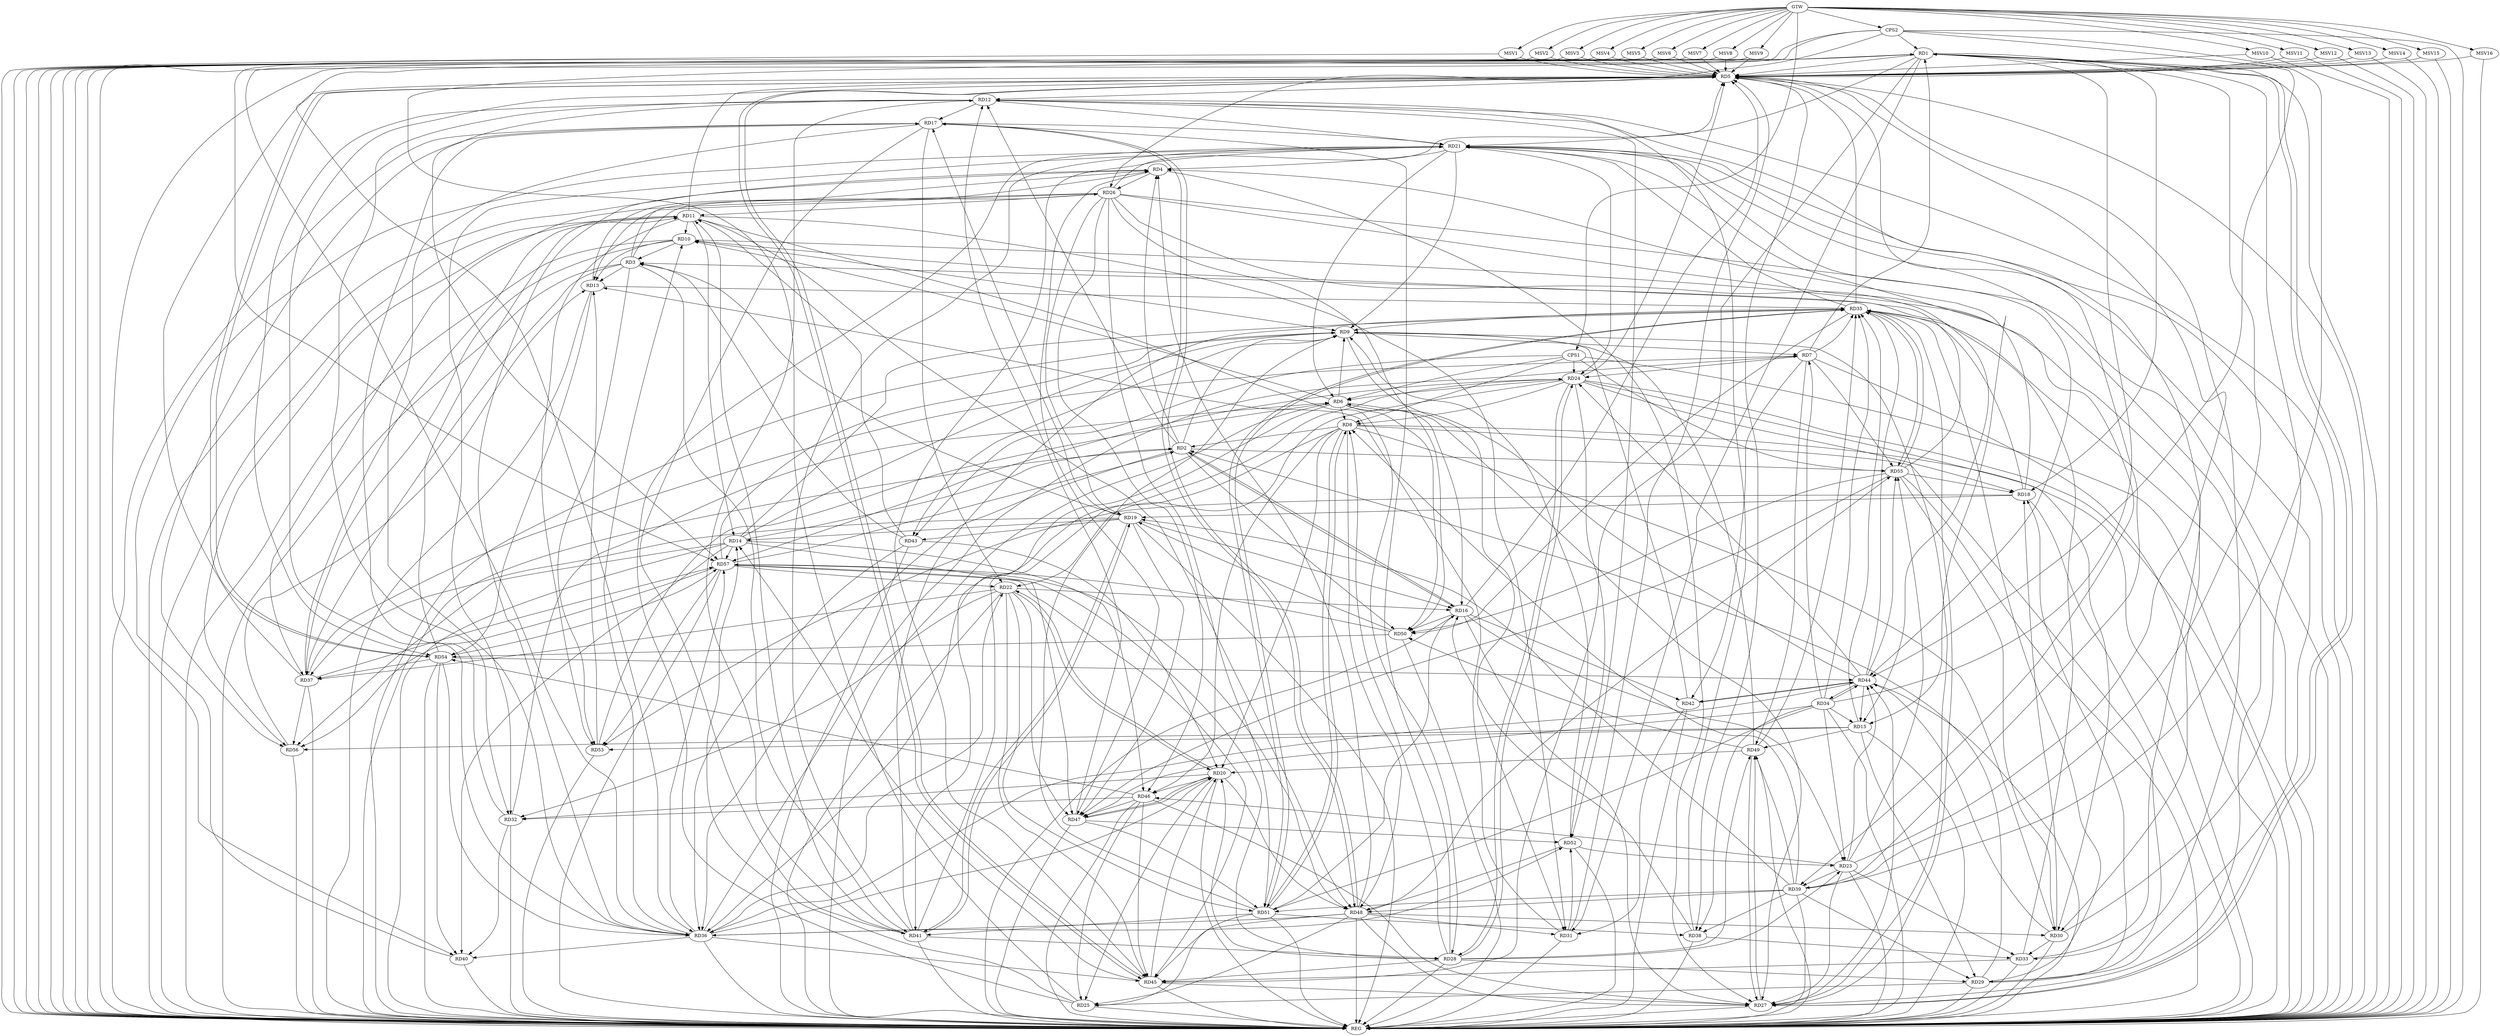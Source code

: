 strict digraph G {
  RD1 [ label="RD1" ];
  RD2 [ label="RD2" ];
  RD3 [ label="RD3" ];
  RD4 [ label="RD4" ];
  RD5 [ label="RD5" ];
  RD6 [ label="RD6" ];
  RD7 [ label="RD7" ];
  RD8 [ label="RD8" ];
  RD9 [ label="RD9" ];
  RD10 [ label="RD10" ];
  RD11 [ label="RD11" ];
  RD12 [ label="RD12" ];
  RD13 [ label="RD13" ];
  RD14 [ label="RD14" ];
  RD15 [ label="RD15" ];
  RD16 [ label="RD16" ];
  RD17 [ label="RD17" ];
  RD18 [ label="RD18" ];
  RD19 [ label="RD19" ];
  RD20 [ label="RD20" ];
  RD21 [ label="RD21" ];
  RD22 [ label="RD22" ];
  RD23 [ label="RD23" ];
  RD24 [ label="RD24" ];
  RD25 [ label="RD25" ];
  RD26 [ label="RD26" ];
  RD27 [ label="RD27" ];
  RD28 [ label="RD28" ];
  RD29 [ label="RD29" ];
  RD30 [ label="RD30" ];
  RD31 [ label="RD31" ];
  RD32 [ label="RD32" ];
  RD33 [ label="RD33" ];
  RD34 [ label="RD34" ];
  RD35 [ label="RD35" ];
  RD36 [ label="RD36" ];
  RD37 [ label="RD37" ];
  RD38 [ label="RD38" ];
  RD39 [ label="RD39" ];
  RD40 [ label="RD40" ];
  RD41 [ label="RD41" ];
  RD42 [ label="RD42" ];
  RD43 [ label="RD43" ];
  RD44 [ label="RD44" ];
  RD45 [ label="RD45" ];
  RD46 [ label="RD46" ];
  RD47 [ label="RD47" ];
  RD48 [ label="RD48" ];
  RD49 [ label="RD49" ];
  RD50 [ label="RD50" ];
  RD51 [ label="RD51" ];
  RD52 [ label="RD52" ];
  RD53 [ label="RD53" ];
  RD54 [ label="RD54" ];
  RD55 [ label="RD55" ];
  RD56 [ label="RD56" ];
  RD57 [ label="RD57" ];
  CPS1 [ label="CPS1" ];
  CPS2 [ label="CPS2" ];
  GTW [ label="GTW" ];
  REG [ label="REG" ];
  MSV1 [ label="MSV1" ];
  MSV2 [ label="MSV2" ];
  MSV3 [ label="MSV3" ];
  MSV4 [ label="MSV4" ];
  MSV5 [ label="MSV5" ];
  MSV6 [ label="MSV6" ];
  MSV7 [ label="MSV7" ];
  MSV8 [ label="MSV8" ];
  MSV9 [ label="MSV9" ];
  MSV10 [ label="MSV10" ];
  MSV11 [ label="MSV11" ];
  MSV12 [ label="MSV12" ];
  MSV13 [ label="MSV13" ];
  MSV14 [ label="MSV14" ];
  MSV15 [ label="MSV15" ];
  MSV16 [ label="MSV16" ];
  RD1 -> RD5;
  RD7 -> RD1;
  RD1 -> RD18;
  RD1 -> RD21;
  RD25 -> RD1;
  RD1 -> RD27;
  RD27 -> RD1;
  RD30 -> RD1;
  RD1 -> RD31;
  RD34 -> RD1;
  RD1 -> RD36;
  RD39 -> RD1;
  RD1 -> RD40;
  RD1 -> RD45;
  RD2 -> RD4;
  RD8 -> RD2;
  RD2 -> RD9;
  RD2 -> RD12;
  RD14 -> RD2;
  RD2 -> RD16;
  RD16 -> RD2;
  RD29 -> RD2;
  RD2 -> RD36;
  RD2 -> RD50;
  RD2 -> RD55;
  RD57 -> RD2;
  RD3 -> RD4;
  RD10 -> RD3;
  RD3 -> RD13;
  RD19 -> RD3;
  RD3 -> RD26;
  RD33 -> RD3;
  RD3 -> RD37;
  RD3 -> RD41;
  RD43 -> RD3;
  RD3 -> RD53;
  RD13 -> RD4;
  RD18 -> RD4;
  RD21 -> RD4;
  RD4 -> RD26;
  RD4 -> RD27;
  RD36 -> RD4;
  RD4 -> RD47;
  RD48 -> RD4;
  RD11 -> RD5;
  RD5 -> RD12;
  RD16 -> RD5;
  RD23 -> RD5;
  RD24 -> RD5;
  RD26 -> RD5;
  RD31 -> RD5;
  RD5 -> RD33;
  RD35 -> RD5;
  RD36 -> RD5;
  RD37 -> RD5;
  RD5 -> RD38;
  RD39 -> RD5;
  RD5 -> RD45;
  RD45 -> RD5;
  RD5 -> RD54;
  RD54 -> RD5;
  RD6 -> RD8;
  RD6 -> RD9;
  RD6 -> RD10;
  RD6 -> RD16;
  RD21 -> RD6;
  RD24 -> RD6;
  RD6 -> RD27;
  RD32 -> RD6;
  RD6 -> RD41;
  RD44 -> RD6;
  RD6 -> RD50;
  RD53 -> RD6;
  RD9 -> RD7;
  RD7 -> RD24;
  RD34 -> RD7;
  RD7 -> RD35;
  RD36 -> RD7;
  RD37 -> RD7;
  RD7 -> RD42;
  RD7 -> RD49;
  RD7 -> RD55;
  RD8 -> RD20;
  RD24 -> RD8;
  RD28 -> RD8;
  RD8 -> RD29;
  RD8 -> RD30;
  RD8 -> RD36;
  RD39 -> RD8;
  RD8 -> RD46;
  RD8 -> RD48;
  RD8 -> RD51;
  RD51 -> RD8;
  RD10 -> RD9;
  RD14 -> RD9;
  RD21 -> RD9;
  RD9 -> RD27;
  RD9 -> RD31;
  RD35 -> RD9;
  RD42 -> RD9;
  RD9 -> RD43;
  RD49 -> RD9;
  RD51 -> RD9;
  RD52 -> RD9;
  RD57 -> RD9;
  RD11 -> RD10;
  RD10 -> RD13;
  RD10 -> RD30;
  RD36 -> RD10;
  RD10 -> RD37;
  RD55 -> RD10;
  RD11 -> RD14;
  RD26 -> RD11;
  RD11 -> RD28;
  RD11 -> RD31;
  RD37 -> RD11;
  RD41 -> RD11;
  RD43 -> RD11;
  RD11 -> RD48;
  RD11 -> RD53;
  RD54 -> RD11;
  RD11 -> RD56;
  RD12 -> RD17;
  RD12 -> RD21;
  RD12 -> RD32;
  RD33 -> RD12;
  RD38 -> RD12;
  RD41 -> RD12;
  RD47 -> RD12;
  RD12 -> RD52;
  RD12 -> RD54;
  RD12 -> RD57;
  RD26 -> RD13;
  RD31 -> RD13;
  RD13 -> RD35;
  RD53 -> RD13;
  RD13 -> RD54;
  RD56 -> RD13;
  RD19 -> RD14;
  RD25 -> RD14;
  RD14 -> RD35;
  RD14 -> RD40;
  RD45 -> RD14;
  RD14 -> RD46;
  RD14 -> RD47;
  RD14 -> RD56;
  RD14 -> RD57;
  RD21 -> RD15;
  RD26 -> RD15;
  RD15 -> RD29;
  RD34 -> RD15;
  RD15 -> RD35;
  RD44 -> RD15;
  RD15 -> RD49;
  RD15 -> RD53;
  RD15 -> RD56;
  RD19 -> RD16;
  RD22 -> RD16;
  RD16 -> RD23;
  RD16 -> RD27;
  RD38 -> RD16;
  RD16 -> RD42;
  RD16 -> RD50;
  RD51 -> RD16;
  RD19 -> RD17;
  RD17 -> RD21;
  RD17 -> RD22;
  RD28 -> RD17;
  RD32 -> RD17;
  RD17 -> RD36;
  RD17 -> RD41;
  RD17 -> RD48;
  RD48 -> RD17;
  RD17 -> RD56;
  RD18 -> RD19;
  RD24 -> RD18;
  RD29 -> RD18;
  RD30 -> RD18;
  RD18 -> RD35;
  RD18 -> RD53;
  RD55 -> RD18;
  RD26 -> RD19;
  RD19 -> RD37;
  RD39 -> RD19;
  RD19 -> RD41;
  RD41 -> RD19;
  RD19 -> RD43;
  RD19 -> RD47;
  RD50 -> RD19;
  RD20 -> RD22;
  RD22 -> RD20;
  RD20 -> RD25;
  RD28 -> RD20;
  RD20 -> RD32;
  RD36 -> RD20;
  RD43 -> RD20;
  RD45 -> RD20;
  RD20 -> RD46;
  RD20 -> RD47;
  RD47 -> RD20;
  RD20 -> RD48;
  RD49 -> RD20;
  RD21 -> RD24;
  RD25 -> RD21;
  RD27 -> RD21;
  RD29 -> RD21;
  RD21 -> RD32;
  RD35 -> RD21;
  RD40 -> RD21;
  RD41 -> RD21;
  RD21 -> RD44;
  RD21 -> RD45;
  RD24 -> RD22;
  RD22 -> RD32;
  RD36 -> RD22;
  RD22 -> RD37;
  RD22 -> RD45;
  RD22 -> RD47;
  RD22 -> RD51;
  RD57 -> RD22;
  RD23 -> RD27;
  RD28 -> RD23;
  RD23 -> RD33;
  RD34 -> RD23;
  RD23 -> RD39;
  RD23 -> RD44;
  RD23 -> RD46;
  RD52 -> RD23;
  RD23 -> RD55;
  RD24 -> RD28;
  RD28 -> RD24;
  RD24 -> RD30;
  RD41 -> RD24;
  RD44 -> RD24;
  RD24 -> RD52;
  RD24 -> RD57;
  RD29 -> RD25;
  RD46 -> RD25;
  RD48 -> RD25;
  RD51 -> RD25;
  RD26 -> RD37;
  RD26 -> RD39;
  RD26 -> RD46;
  RD26 -> RD50;
  RD26 -> RD51;
  RD27 -> RD35;
  RD27 -> RD44;
  RD45 -> RD27;
  RD46 -> RD27;
  RD48 -> RD27;
  RD27 -> RD49;
  RD49 -> RD27;
  RD28 -> RD29;
  RD41 -> RD28;
  RD28 -> RD45;
  RD28 -> RD49;
  RD57 -> RD28;
  RD29 -> RD35;
  RD39 -> RD29;
  RD30 -> RD33;
  RD30 -> RD44;
  RD48 -> RD30;
  RD55 -> RD30;
  RD42 -> RD31;
  RD48 -> RD31;
  RD31 -> RD52;
  RD32 -> RD40;
  RD46 -> RD32;
  RD38 -> RD33;
  RD33 -> RD45;
  RD34 -> RD35;
  RD34 -> RD38;
  RD34 -> RD44;
  RD44 -> RD34;
  RD34 -> RD47;
  RD34 -> RD51;
  RD41 -> RD35;
  RD44 -> RD35;
  RD49 -> RD35;
  RD35 -> RD50;
  RD35 -> RD51;
  RD51 -> RD35;
  RD35 -> RD55;
  RD55 -> RD35;
  RD36 -> RD40;
  RD43 -> RD36;
  RD44 -> RD36;
  RD36 -> RD45;
  RD48 -> RD36;
  RD36 -> RD52;
  RD54 -> RD36;
  RD36 -> RD57;
  RD54 -> RD37;
  RD37 -> RD56;
  RD37 -> RD57;
  RD39 -> RD38;
  RD51 -> RD38;
  RD39 -> RD48;
  RD39 -> RD49;
  RD39 -> RD51;
  RD54 -> RD40;
  RD51 -> RD41;
  RD42 -> RD44;
  RD44 -> RD42;
  RD54 -> RD44;
  RD44 -> RD55;
  RD46 -> RD45;
  RD48 -> RD45;
  RD57 -> RD45;
  RD46 -> RD47;
  RD46 -> RD54;
  RD47 -> RD51;
  RD47 -> RD52;
  RD55 -> RD47;
  RD52 -> RD48;
  RD48 -> RD55;
  RD57 -> RD48;
  RD49 -> RD50;
  RD50 -> RD54;
  RD55 -> RD50;
  RD50 -> RD57;
  RD57 -> RD53;
  RD54 -> RD57;
  RD57 -> RD56;
  CPS1 -> RD8;
  CPS1 -> RD6;
  CPS1 -> RD55;
  CPS1 -> RD24;
  CPS1 -> RD43;
  CPS2 -> RD39;
  CPS2 -> RD36;
  CPS2 -> RD57;
  CPS2 -> RD44;
  CPS2 -> RD26;
  CPS2 -> RD1;
  GTW -> CPS1;
  GTW -> CPS2;
  RD1 -> REG;
  RD2 -> REG;
  RD3 -> REG;
  RD4 -> REG;
  RD5 -> REG;
  RD6 -> REG;
  RD7 -> REG;
  RD8 -> REG;
  RD9 -> REG;
  RD10 -> REG;
  RD11 -> REG;
  RD12 -> REG;
  RD13 -> REG;
  RD14 -> REG;
  RD15 -> REG;
  RD16 -> REG;
  RD17 -> REG;
  RD18 -> REG;
  RD19 -> REG;
  RD20 -> REG;
  RD21 -> REG;
  RD22 -> REG;
  RD23 -> REG;
  RD24 -> REG;
  RD25 -> REG;
  RD26 -> REG;
  RD27 -> REG;
  RD28 -> REG;
  RD29 -> REG;
  RD30 -> REG;
  RD31 -> REG;
  RD32 -> REG;
  RD33 -> REG;
  RD34 -> REG;
  RD35 -> REG;
  RD36 -> REG;
  RD37 -> REG;
  RD38 -> REG;
  RD39 -> REG;
  RD40 -> REG;
  RD41 -> REG;
  RD42 -> REG;
  RD43 -> REG;
  RD44 -> REG;
  RD45 -> REG;
  RD46 -> REG;
  RD47 -> REG;
  RD48 -> REG;
  RD49 -> REG;
  RD50 -> REG;
  RD51 -> REG;
  RD52 -> REG;
  RD53 -> REG;
  RD54 -> REG;
  RD55 -> REG;
  RD56 -> REG;
  RD57 -> REG;
  CPS1 -> REG;
  CPS2 -> REG;
  MSV1 -> RD5;
  MSV2 -> RD5;
  GTW -> MSV1;
  MSV1 -> REG;
  GTW -> MSV2;
  MSV2 -> REG;
  MSV3 -> RD5;
  MSV4 -> RD5;
  MSV5 -> RD5;
  MSV6 -> RD5;
  GTW -> MSV3;
  MSV3 -> REG;
  GTW -> MSV4;
  MSV4 -> REG;
  GTW -> MSV5;
  MSV5 -> REG;
  GTW -> MSV6;
  MSV6 -> REG;
  MSV7 -> RD5;
  GTW -> MSV7;
  MSV7 -> REG;
  MSV8 -> RD5;
  MSV9 -> RD5;
  GTW -> MSV8;
  MSV8 -> REG;
  GTW -> MSV9;
  MSV9 -> REG;
  MSV10 -> RD5;
  MSV11 -> RD5;
  GTW -> MSV10;
  MSV10 -> REG;
  GTW -> MSV11;
  MSV11 -> REG;
  MSV12 -> RD5;
  MSV13 -> RD5;
  GTW -> MSV12;
  MSV12 -> REG;
  GTW -> MSV13;
  MSV13 -> REG;
  MSV14 -> RD5;
  GTW -> MSV14;
  MSV14 -> REG;
  MSV15 -> RD5;
  MSV16 -> RD5;
  GTW -> MSV15;
  MSV15 -> REG;
  GTW -> MSV16;
  MSV16 -> REG;
}
